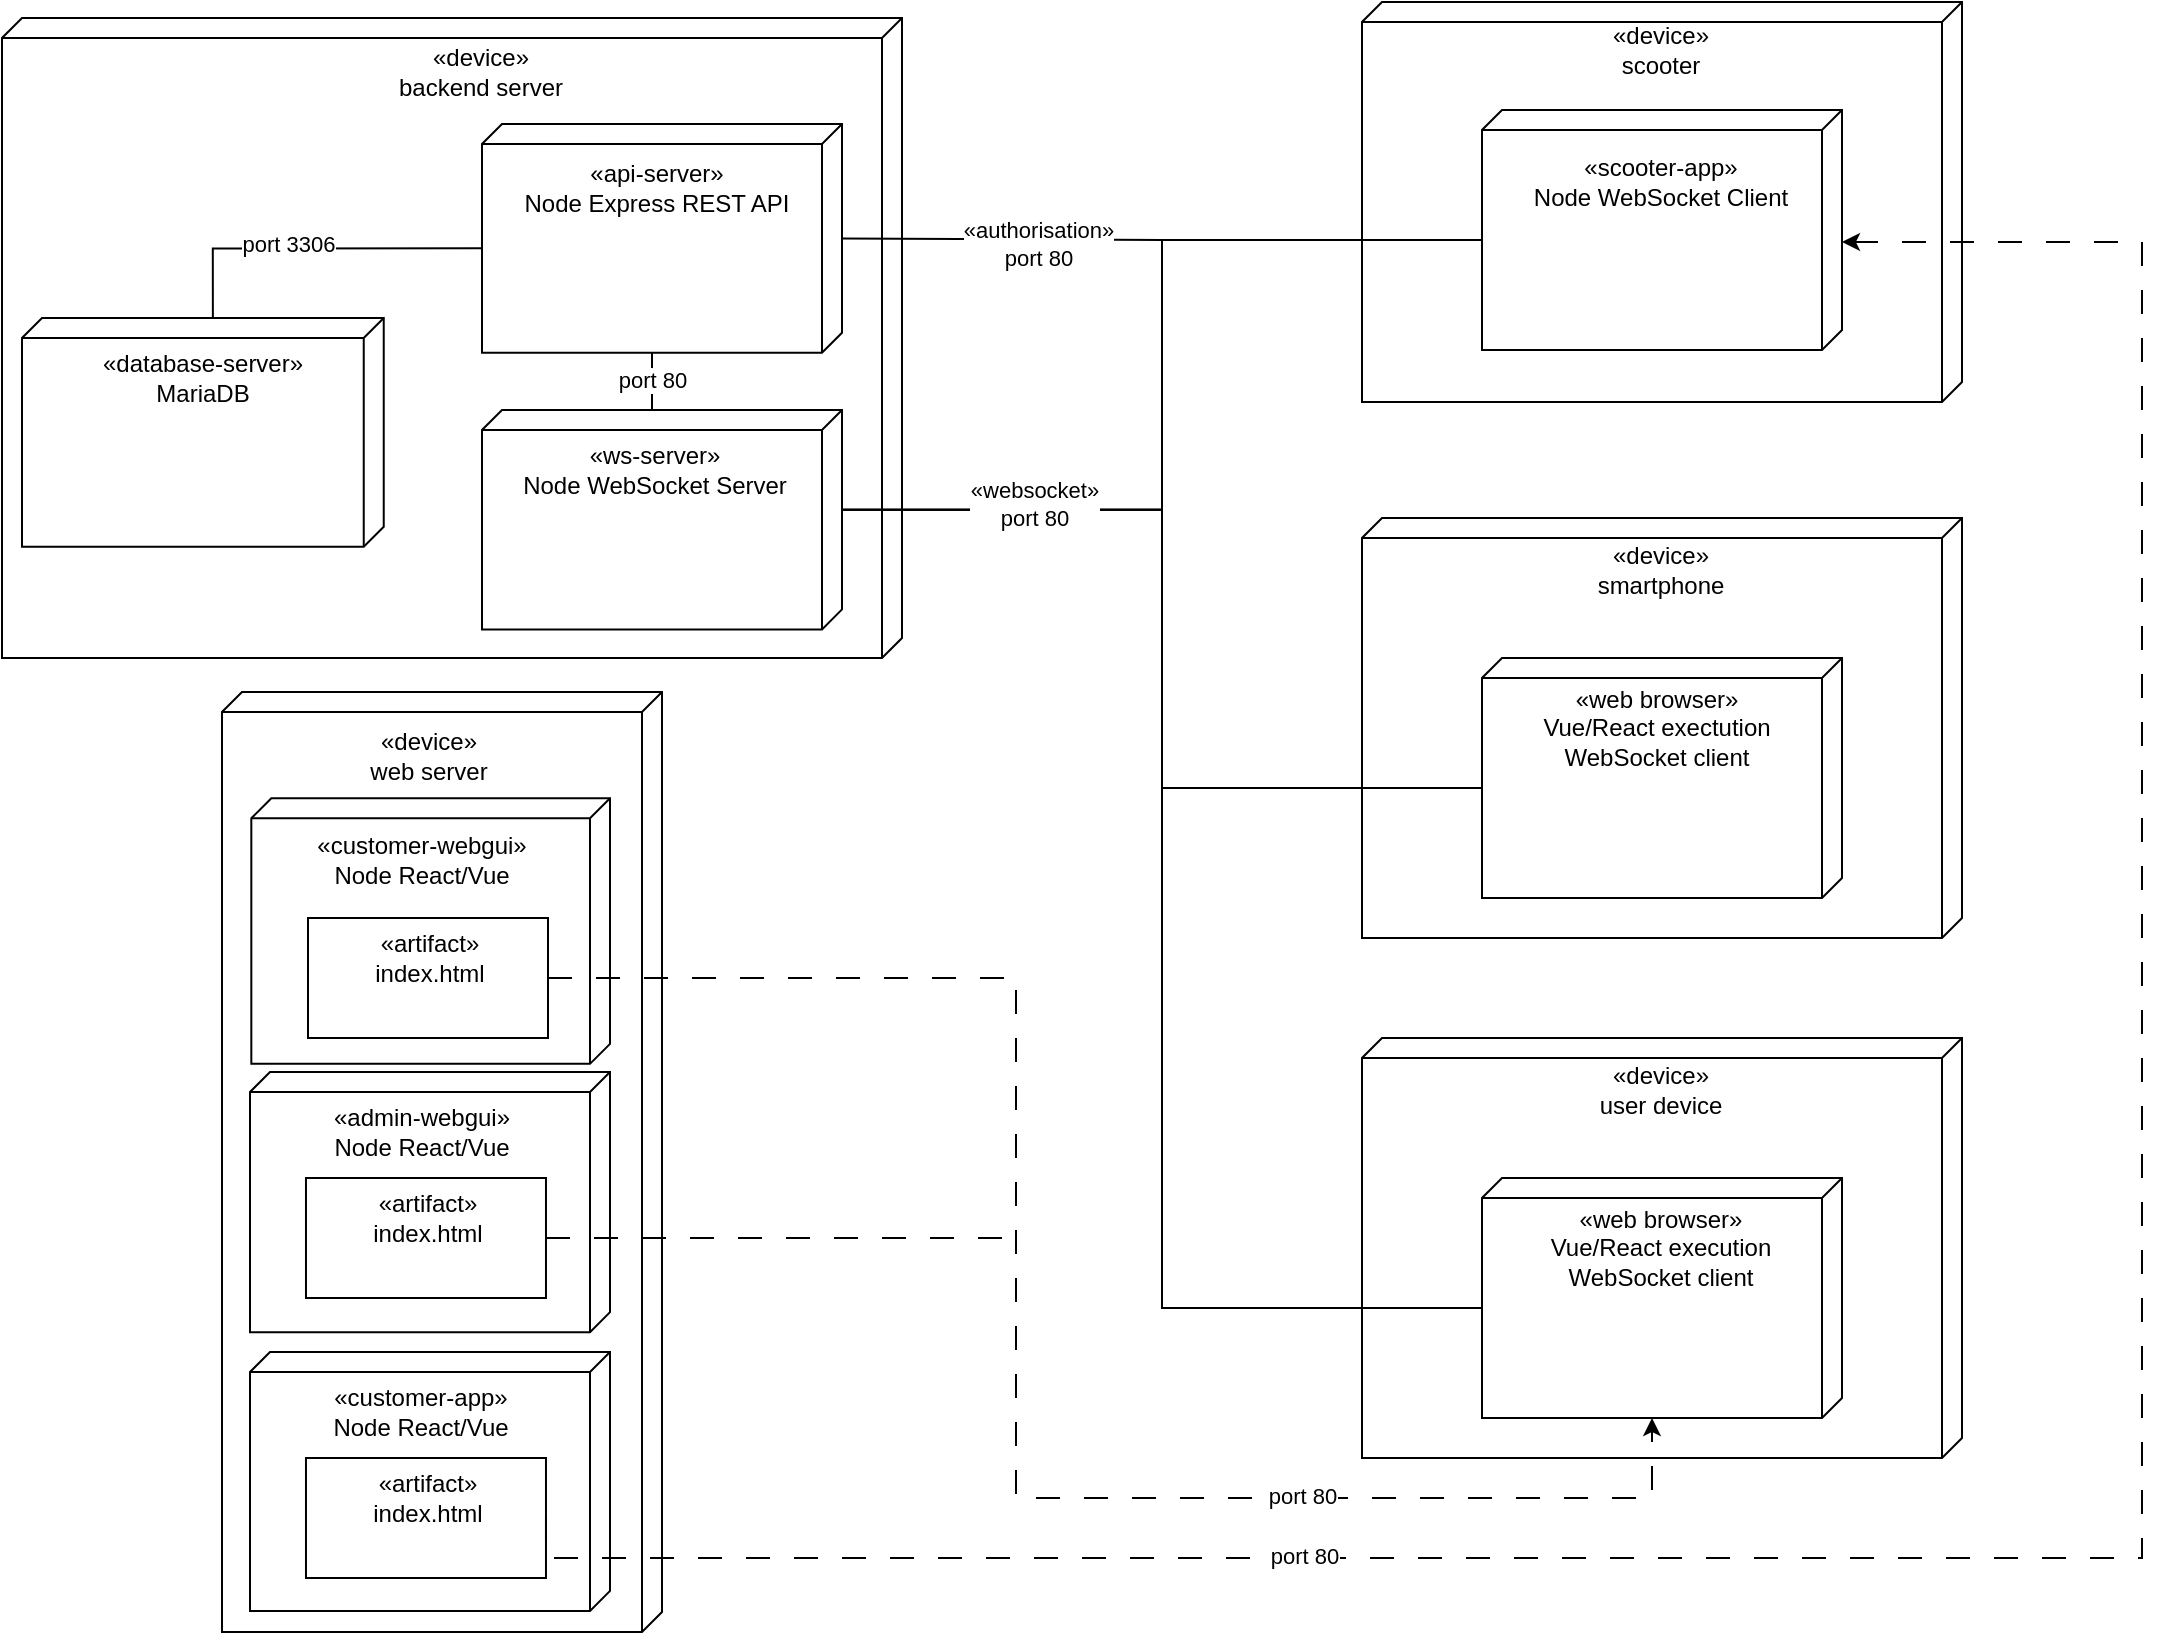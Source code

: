 <mxfile version="22.0.8" type="github">
  <diagram name="Page-1" id="b5b7bab2-c9e2-2cf4-8b2a-24fd1a2a6d21">
    <mxGraphModel dx="1434" dy="746" grid="1" gridSize="10" guides="1" tooltips="1" connect="1" arrows="1" fold="1" page="1" pageScale="1" pageWidth="1169" pageHeight="827" background="none" math="0" shadow="0">
      <root>
        <mxCell id="0" />
        <mxCell id="1" parent="0" />
        <mxCell id="yQ76Dd4Vf3-5NPErQ1-4-3" value="" style="verticalAlign=top;align=left;spacingTop=8;spacingLeft=2;spacingRight=12;shape=cube;size=10;direction=south;fontStyle=4;html=1;whiteSpace=wrap;" parent="1" vertex="1">
          <mxGeometry x="690" y="12" width="300" height="200" as="geometry" />
        </mxCell>
        <mxCell id="yQ76Dd4Vf3-5NPErQ1-4-4" value="" style="verticalAlign=top;align=left;spacingTop=8;spacingLeft=2;spacingRight=12;shape=cube;size=10;direction=south;fontStyle=4;html=1;whiteSpace=wrap;" parent="1" vertex="1">
          <mxGeometry x="690" y="270" width="300" height="210" as="geometry" />
        </mxCell>
        <mxCell id="yQ76Dd4Vf3-5NPErQ1-4-6" value="" style="verticalAlign=top;align=left;spacingTop=8;spacingLeft=2;spacingRight=12;shape=cube;size=10;direction=south;fontStyle=4;html=1;whiteSpace=wrap;" parent="1" vertex="1">
          <mxGeometry x="750" y="66" width="180" height="120" as="geometry" />
        </mxCell>
        <mxCell id="yQ76Dd4Vf3-5NPErQ1-4-7" value="" style="verticalAlign=top;align=left;spacingTop=8;spacingLeft=2;spacingRight=12;shape=cube;size=10;direction=south;fontStyle=4;html=1;whiteSpace=wrap;" parent="1" vertex="1">
          <mxGeometry x="750" y="340" width="180" height="120" as="geometry" />
        </mxCell>
        <mxCell id="gxr_Iw3sU9v6qAr-AbF7-23" value="" style="group" vertex="1" connectable="0" parent="1">
          <mxGeometry x="120" y="367" width="480" height="460" as="geometry" />
        </mxCell>
        <mxCell id="gxr_Iw3sU9v6qAr-AbF7-34" value="" style="group" vertex="1" connectable="0" parent="gxr_Iw3sU9v6qAr-AbF7-23">
          <mxGeometry y="-10" width="237.317" height="470" as="geometry" />
        </mxCell>
        <object label="" id="gxr_Iw3sU9v6qAr-AbF7-7">
          <mxCell style="verticalAlign=top;align=left;spacingTop=8;spacingLeft=2;spacingRight=12;shape=cube;size=10;direction=south;fontStyle=4;html=1;whiteSpace=wrap;" vertex="1" parent="gxr_Iw3sU9v6qAr-AbF7-34">
            <mxGeometry width="220" height="470" as="geometry" />
          </mxCell>
        </object>
        <mxCell id="gxr_Iw3sU9v6qAr-AbF7-9" value="" style="verticalAlign=top;align=left;spacingTop=8;spacingLeft=2;spacingRight=12;shape=cube;size=10;direction=south;fontStyle=4;html=1;whiteSpace=wrap;" vertex="1" parent="gxr_Iw3sU9v6qAr-AbF7-34">
          <mxGeometry x="14.66" y="53.13" width="179.34" height="132.8" as="geometry" />
        </mxCell>
        <mxCell id="gxr_Iw3sU9v6qAr-AbF7-11" value="«device»&lt;div&gt;web server&lt;/div&gt;" style="text;html=1;strokeColor=none;fillColor=none;align=center;verticalAlign=middle;whiteSpace=wrap;rounded=0;" vertex="1" parent="gxr_Iw3sU9v6qAr-AbF7-34">
          <mxGeometry x="25.789" y="10.003" width="155.122" height="43.125" as="geometry" />
        </mxCell>
        <mxCell id="gxr_Iw3sU9v6qAr-AbF7-28" value="" style="group" vertex="1" connectable="0" parent="gxr_Iw3sU9v6qAr-AbF7-34">
          <mxGeometry x="7.317" y="283.125" width="230" height="172.5" as="geometry" />
        </mxCell>
        <mxCell id="gxr_Iw3sU9v6qAr-AbF7-10" value="" style="verticalAlign=top;align=left;spacingTop=8;spacingLeft=2;spacingRight=12;shape=cube;size=10;direction=south;fontStyle=4;html=1;whiteSpace=wrap;" vertex="1" parent="gxr_Iw3sU9v6qAr-AbF7-34">
          <mxGeometry x="14" y="330" width="180" height="129.45" as="geometry" />
        </mxCell>
        <mxCell id="gxr_Iw3sU9v6qAr-AbF7-13" value="«customer-app»&lt;div&gt;Node React/Vue&lt;br&gt;&lt;/div&gt;" style="text;html=1;strokeColor=none;fillColor=none;align=center;verticalAlign=middle;whiteSpace=wrap;rounded=0;" vertex="1" parent="gxr_Iw3sU9v6qAr-AbF7-34">
          <mxGeometry x="22.44" y="340" width="155.12" height="40" as="geometry" />
        </mxCell>
        <mxCell id="gxr_Iw3sU9v6qAr-AbF7-8" value="" style="verticalAlign=top;align=left;spacingTop=8;spacingLeft=2;spacingRight=12;shape=cube;size=10;direction=south;fontStyle=4;html=1;whiteSpace=wrap;" vertex="1" parent="gxr_Iw3sU9v6qAr-AbF7-34">
          <mxGeometry x="14" y="190.0" width="180" height="130.09" as="geometry" />
        </mxCell>
        <mxCell id="gxr_Iw3sU9v6qAr-AbF7-12" value="«admin-webgui»&lt;div&gt;Node React/Vue&lt;br&gt;&lt;/div&gt;" style="text;html=1;strokeColor=none;fillColor=none;align=center;verticalAlign=middle;whiteSpace=wrap;rounded=0;" vertex="1" parent="gxr_Iw3sU9v6qAr-AbF7-34">
          <mxGeometry x="36.28" y="200" width="128.11" height="40" as="geometry" />
        </mxCell>
        <mxCell id="gxr_Iw3sU9v6qAr-AbF7-14" value="«customer-webgui»&lt;div&gt;Node React/Vue&lt;br&gt;&lt;/div&gt;" style="text;html=1;strokeColor=none;fillColor=none;align=center;verticalAlign=middle;whiteSpace=wrap;rounded=0;" vertex="1" parent="gxr_Iw3sU9v6qAr-AbF7-34">
          <mxGeometry x="31.77" y="64" width="136.45" height="40" as="geometry" />
        </mxCell>
        <mxCell id="gxr_Iw3sU9v6qAr-AbF7-48" value="" style="rounded=0;whiteSpace=wrap;html=1;" vertex="1" parent="gxr_Iw3sU9v6qAr-AbF7-34">
          <mxGeometry x="43" y="113" width="120" height="60" as="geometry" />
        </mxCell>
        <mxCell id="gxr_Iw3sU9v6qAr-AbF7-49" value="«artifact»&lt;div&gt;index.html&lt;br&gt;&lt;/div&gt;" style="text;html=1;strokeColor=none;fillColor=none;align=center;verticalAlign=middle;whiteSpace=wrap;rounded=0;" vertex="1" parent="gxr_Iw3sU9v6qAr-AbF7-34">
          <mxGeometry x="35.78" y="113" width="136.45" height="40" as="geometry" />
        </mxCell>
        <mxCell id="gxr_Iw3sU9v6qAr-AbF7-50" value="" style="rounded=0;whiteSpace=wrap;html=1;" vertex="1" parent="gxr_Iw3sU9v6qAr-AbF7-34">
          <mxGeometry x="41.99" y="243" width="120" height="60" as="geometry" />
        </mxCell>
        <mxCell id="gxr_Iw3sU9v6qAr-AbF7-51" value="«artifact»&lt;div&gt;index.html&lt;br&gt;&lt;/div&gt;" style="text;html=1;strokeColor=none;fillColor=none;align=center;verticalAlign=middle;whiteSpace=wrap;rounded=0;" vertex="1" parent="gxr_Iw3sU9v6qAr-AbF7-34">
          <mxGeometry x="34.77" y="243" width="136.45" height="40" as="geometry" />
        </mxCell>
        <mxCell id="gxr_Iw3sU9v6qAr-AbF7-52" value="" style="rounded=0;whiteSpace=wrap;html=1;" vertex="1" parent="gxr_Iw3sU9v6qAr-AbF7-34">
          <mxGeometry x="41.99" y="383" width="120" height="60" as="geometry" />
        </mxCell>
        <mxCell id="gxr_Iw3sU9v6qAr-AbF7-53" value="«artifact»&lt;div&gt;index.html&lt;br&gt;&lt;/div&gt;" style="text;html=1;strokeColor=none;fillColor=none;align=center;verticalAlign=middle;whiteSpace=wrap;rounded=0;" vertex="1" parent="gxr_Iw3sU9v6qAr-AbF7-34">
          <mxGeometry x="34.77" y="383" width="136.45" height="40" as="geometry" />
        </mxCell>
        <mxCell id="gxr_Iw3sU9v6qAr-AbF7-24" value="" style="group" vertex="1" connectable="0" parent="1">
          <mxGeometry x="10" y="20" width="480" height="350" as="geometry" />
        </mxCell>
        <object label="" id="yQ76Dd4Vf3-5NPErQ1-4-2">
          <mxCell style="verticalAlign=top;align=left;spacingTop=8;spacingLeft=2;spacingRight=12;shape=cube;size=10;direction=south;fontStyle=4;html=1;whiteSpace=wrap;" parent="gxr_Iw3sU9v6qAr-AbF7-24" vertex="1">
            <mxGeometry width="450" height="320" as="geometry" />
          </mxCell>
        </object>
        <mxCell id="yQ76Dd4Vf3-5NPErQ1-4-10" value="" style="verticalAlign=top;align=left;spacingTop=8;spacingLeft=2;spacingRight=12;shape=cube;size=10;direction=south;fontStyle=4;html=1;whiteSpace=wrap;" parent="gxr_Iw3sU9v6qAr-AbF7-24" vertex="1">
          <mxGeometry x="240" y="196" width="180" height="109.7" as="geometry" />
        </mxCell>
        <mxCell id="yQ76Dd4Vf3-5NPErQ1-4-8" value="" style="verticalAlign=top;align=left;spacingTop=8;spacingLeft=2;spacingRight=12;shape=cube;size=10;direction=south;fontStyle=4;html=1;whiteSpace=wrap;" parent="gxr_Iw3sU9v6qAr-AbF7-24" vertex="1">
          <mxGeometry x="10" y="150" width="180.87" height="114.37" as="geometry" />
        </mxCell>
        <mxCell id="yQ76Dd4Vf3-5NPErQ1-4-9" value="" style="verticalAlign=top;align=left;spacingTop=8;spacingLeft=2;spacingRight=12;shape=cube;size=10;direction=south;fontStyle=4;html=1;whiteSpace=wrap;" parent="gxr_Iw3sU9v6qAr-AbF7-24" vertex="1">
          <mxGeometry x="240" y="53.0" width="180" height="114.37" as="geometry" />
        </mxCell>
        <mxCell id="gxr_Iw3sU9v6qAr-AbF7-1" value="«device»&lt;div&gt;backend server&lt;/div&gt;" style="text;html=1;strokeColor=none;fillColor=none;align=center;verticalAlign=middle;whiteSpace=wrap;rounded=0;" vertex="1" parent="gxr_Iw3sU9v6qAr-AbF7-24">
          <mxGeometry x="162.439" y="10.938" width="155.122" height="32.812" as="geometry" />
        </mxCell>
        <mxCell id="gxr_Iw3sU9v6qAr-AbF7-2" value="«database-server»&lt;div&gt;MariaDB&lt;br&gt;&lt;/div&gt;" style="text;html=1;strokeColor=none;fillColor=none;align=center;verticalAlign=middle;whiteSpace=wrap;rounded=0;" vertex="1" parent="gxr_Iw3sU9v6qAr-AbF7-24">
          <mxGeometry x="22.88" y="160" width="155.12" height="40" as="geometry" />
        </mxCell>
        <mxCell id="gxr_Iw3sU9v6qAr-AbF7-5" value="«ws-server»&lt;div&gt;Node WebSocket Server&lt;br&gt;&lt;/div&gt;" style="text;html=1;strokeColor=none;fillColor=none;align=center;verticalAlign=middle;whiteSpace=wrap;rounded=0;" vertex="1" parent="gxr_Iw3sU9v6qAr-AbF7-24">
          <mxGeometry x="249.46" y="206" width="155.12" height="40" as="geometry" />
        </mxCell>
        <mxCell id="gxr_Iw3sU9v6qAr-AbF7-6" value="«api-server»&lt;div&gt;Node Express REST API&lt;br&gt;&lt;/div&gt;" style="text;html=1;strokeColor=none;fillColor=none;align=center;verticalAlign=middle;whiteSpace=wrap;rounded=0;" vertex="1" parent="gxr_Iw3sU9v6qAr-AbF7-24">
          <mxGeometry x="250.43" y="63" width="155.12" height="44.37" as="geometry" />
        </mxCell>
        <mxCell id="gxr_Iw3sU9v6qAr-AbF7-45" style="edgeStyle=orthogonalEdgeStyle;rounded=0;orthogonalLoop=1;jettySize=auto;html=1;exitX=0;exitY=0;exitDx=0;exitDy=85;exitPerimeter=0;entryX=0;entryY=0;entryDx=114.37;entryDy=95;entryPerimeter=0;endArrow=none;endFill=0;" edge="1" parent="gxr_Iw3sU9v6qAr-AbF7-24" source="yQ76Dd4Vf3-5NPErQ1-4-10" target="yQ76Dd4Vf3-5NPErQ1-4-9">
          <mxGeometry relative="1" as="geometry" />
        </mxCell>
        <mxCell id="gxr_Iw3sU9v6qAr-AbF7-64" value="port 80" style="edgeLabel;html=1;align=center;verticalAlign=middle;resizable=0;points=[];" vertex="1" connectable="0" parent="gxr_Iw3sU9v6qAr-AbF7-45">
          <mxGeometry x="0.561" relative="1" as="geometry">
            <mxPoint y="5" as="offset" />
          </mxGeometry>
        </mxCell>
        <mxCell id="gxr_Iw3sU9v6qAr-AbF7-46" style="edgeStyle=orthogonalEdgeStyle;rounded=0;orthogonalLoop=1;jettySize=auto;html=1;exitX=0;exitY=0;exitDx=62.185;exitDy=180;exitPerimeter=0;entryX=0;entryY=0;entryDx=0;entryDy=85.435;entryPerimeter=0;endArrow=none;endFill=0;" edge="1" parent="gxr_Iw3sU9v6qAr-AbF7-24" source="yQ76Dd4Vf3-5NPErQ1-4-9" target="yQ76Dd4Vf3-5NPErQ1-4-8">
          <mxGeometry relative="1" as="geometry" />
        </mxCell>
        <mxCell id="gxr_Iw3sU9v6qAr-AbF7-63" value="port 3306" style="edgeLabel;html=1;align=center;verticalAlign=middle;resizable=0;points=[];" vertex="1" connectable="0" parent="gxr_Iw3sU9v6qAr-AbF7-46">
          <mxGeometry x="0.145" y="1" relative="1" as="geometry">
            <mxPoint y="-3" as="offset" />
          </mxGeometry>
        </mxCell>
        <mxCell id="gxr_Iw3sU9v6qAr-AbF7-35" value="&lt;div&gt;«device»&lt;/div&gt;&lt;div&gt;smartphone&lt;br&gt;&lt;/div&gt;" style="text;html=1;strokeColor=none;fillColor=none;align=center;verticalAlign=middle;whiteSpace=wrap;rounded=0;" vertex="1" parent="1">
          <mxGeometry x="762.439" y="279.998" width="155.122" height="32.812" as="geometry" />
        </mxCell>
        <mxCell id="gxr_Iw3sU9v6qAr-AbF7-36" value="«device»&lt;div&gt;scooter&lt;/div&gt;" style="text;html=1;strokeColor=none;fillColor=none;align=center;verticalAlign=middle;whiteSpace=wrap;rounded=0;" vertex="1" parent="1">
          <mxGeometry x="762.439" y="19.997" width="155.122" height="32.812" as="geometry" />
        </mxCell>
        <mxCell id="gxr_Iw3sU9v6qAr-AbF7-37" value="" style="verticalAlign=top;align=left;spacingTop=8;spacingLeft=2;spacingRight=12;shape=cube;size=10;direction=south;fontStyle=4;html=1;whiteSpace=wrap;" vertex="1" parent="1">
          <mxGeometry x="690" y="530" width="300" height="210" as="geometry" />
        </mxCell>
        <mxCell id="gxr_Iw3sU9v6qAr-AbF7-38" value="" style="verticalAlign=top;align=left;spacingTop=8;spacingLeft=2;spacingRight=12;shape=cube;size=10;direction=south;fontStyle=4;html=1;whiteSpace=wrap;" vertex="1" parent="1">
          <mxGeometry x="750" y="600" width="180" height="120" as="geometry" />
        </mxCell>
        <mxCell id="gxr_Iw3sU9v6qAr-AbF7-39" value="&lt;div&gt;«device»&lt;/div&gt;&lt;div&gt;user device&lt;br&gt;&lt;/div&gt;" style="text;html=1;strokeColor=none;fillColor=none;align=center;verticalAlign=middle;whiteSpace=wrap;rounded=0;" vertex="1" parent="1">
          <mxGeometry x="762.439" y="539.997" width="155.122" height="32.812" as="geometry" />
        </mxCell>
        <mxCell id="gxr_Iw3sU9v6qAr-AbF7-40" value="&lt;div&gt;«web browser»&lt;/div&gt;&lt;div&gt;Vue/React execution&lt;/div&gt;&lt;div&gt;WebSocket client&lt;br&gt;&lt;/div&gt;" style="text;html=1;strokeColor=none;fillColor=none;align=center;verticalAlign=middle;whiteSpace=wrap;rounded=0;" vertex="1" parent="1">
          <mxGeometry x="762.44" y="610" width="155.12" height="50" as="geometry" />
        </mxCell>
        <mxCell id="gxr_Iw3sU9v6qAr-AbF7-41" value="«scooter-app»&lt;div&gt;Node WebSocket Client&lt;br&gt;&lt;/div&gt;" style="text;html=1;strokeColor=none;fillColor=none;align=center;verticalAlign=middle;whiteSpace=wrap;rounded=0;" vertex="1" parent="1">
          <mxGeometry x="762.44" y="80" width="155.12" height="44.37" as="geometry" />
        </mxCell>
        <mxCell id="gxr_Iw3sU9v6qAr-AbF7-42" value="«web browser»&lt;div&gt;Vue/React exectution&lt;br&gt;WebSocket client&lt;br&gt;&lt;/div&gt;" style="text;html=1;strokeColor=none;fillColor=none;align=center;verticalAlign=middle;whiteSpace=wrap;rounded=0;" vertex="1" parent="1">
          <mxGeometry x="760" y="350" width="155.12" height="50" as="geometry" />
        </mxCell>
        <mxCell id="gxr_Iw3sU9v6qAr-AbF7-43" style="edgeStyle=orthogonalEdgeStyle;rounded=0;orthogonalLoop=1;jettySize=auto;html=1;exitX=0;exitY=0;exitDx=65;exitDy=180;exitPerimeter=0;entryX=0;entryY=0;entryDx=49.85;entryDy=0;entryPerimeter=0;startArrow=none;startFill=0;endArrow=none;endFill=0;" edge="1" parent="1" source="yQ76Dd4Vf3-5NPErQ1-4-6" target="yQ76Dd4Vf3-5NPErQ1-4-10">
          <mxGeometry relative="1" as="geometry" />
        </mxCell>
        <mxCell id="gxr_Iw3sU9v6qAr-AbF7-44" style="edgeStyle=orthogonalEdgeStyle;rounded=0;orthogonalLoop=1;jettySize=auto;html=1;exitX=0;exitY=0;exitDx=65;exitDy=180;exitPerimeter=0;entryX=0;entryY=0;entryDx=49.85;entryDy=0;entryPerimeter=0;startArrow=none;startFill=0;endArrow=none;endFill=0;" edge="1" parent="1" source="yQ76Dd4Vf3-5NPErQ1-4-7" target="yQ76Dd4Vf3-5NPErQ1-4-10">
          <mxGeometry relative="1" as="geometry" />
        </mxCell>
        <mxCell id="gxr_Iw3sU9v6qAr-AbF7-47" style="edgeStyle=orthogonalEdgeStyle;rounded=0;orthogonalLoop=1;jettySize=auto;html=1;exitX=0;exitY=0;exitDx=65;exitDy=180;exitPerimeter=0;entryX=0;entryY=0;entryDx=49.85;entryDy=0;entryPerimeter=0;startArrow=none;startFill=0;endArrow=none;endFill=0;" edge="1" parent="1" source="gxr_Iw3sU9v6qAr-AbF7-38" target="yQ76Dd4Vf3-5NPErQ1-4-10">
          <mxGeometry relative="1" as="geometry" />
        </mxCell>
        <mxCell id="gxr_Iw3sU9v6qAr-AbF7-57" value="&lt;div&gt;«websocket»&lt;/div&gt;&lt;div&gt;port 80&lt;/div&gt;" style="edgeLabel;html=1;align=center;verticalAlign=middle;resizable=0;points=[];" vertex="1" connectable="0" parent="gxr_Iw3sU9v6qAr-AbF7-47">
          <mxGeometry x="0.705" y="-3" relative="1" as="geometry">
            <mxPoint x="-10" as="offset" />
          </mxGeometry>
        </mxCell>
        <mxCell id="gxr_Iw3sU9v6qAr-AbF7-58" style="edgeStyle=orthogonalEdgeStyle;rounded=0;orthogonalLoop=1;jettySize=auto;html=1;exitX=0;exitY=0;exitDx=65;exitDy=180;exitPerimeter=0;endArrow=none;endFill=0;" edge="1" parent="1" source="yQ76Dd4Vf3-5NPErQ1-4-6" target="yQ76Dd4Vf3-5NPErQ1-4-9">
          <mxGeometry relative="1" as="geometry" />
        </mxCell>
        <mxCell id="gxr_Iw3sU9v6qAr-AbF7-59" value="&lt;div&gt;«authorisation»&lt;/div&gt;&lt;div&gt;port 80&lt;/div&gt;" style="edgeLabel;html=1;align=center;verticalAlign=middle;resizable=0;points=[];" vertex="1" connectable="0" parent="gxr_Iw3sU9v6qAr-AbF7-58">
          <mxGeometry x="0.5" y="3" relative="1" as="geometry">
            <mxPoint x="17" as="offset" />
          </mxGeometry>
        </mxCell>
        <mxCell id="gxr_Iw3sU9v6qAr-AbF7-60" style="edgeStyle=orthogonalEdgeStyle;rounded=0;orthogonalLoop=1;jettySize=auto;html=1;exitX=1;exitY=0.5;exitDx=0;exitDy=0;entryX=0;entryY=0;entryDx=120;entryDy=95;entryPerimeter=0;dashed=1;dashPattern=12 12;" edge="1" parent="1" source="gxr_Iw3sU9v6qAr-AbF7-48" target="gxr_Iw3sU9v6qAr-AbF7-38">
          <mxGeometry relative="1" as="geometry">
            <Array as="points">
              <mxPoint x="517" y="500" />
              <mxPoint x="517" y="760" />
              <mxPoint x="835" y="760" />
            </Array>
          </mxGeometry>
        </mxCell>
        <mxCell id="gxr_Iw3sU9v6qAr-AbF7-69" value="port 80" style="edgeLabel;html=1;align=center;verticalAlign=middle;resizable=0;points=[];" vertex="1" connectable="0" parent="gxr_Iw3sU9v6qAr-AbF7-60">
          <mxGeometry x="0.495" y="2" relative="1" as="geometry">
            <mxPoint y="1" as="offset" />
          </mxGeometry>
        </mxCell>
        <mxCell id="gxr_Iw3sU9v6qAr-AbF7-61" style="edgeStyle=orthogonalEdgeStyle;rounded=0;orthogonalLoop=1;jettySize=auto;html=1;exitX=1;exitY=0.5;exitDx=0;exitDy=0;dashed=1;dashPattern=12 12;endArrow=none;endFill=0;" edge="1" parent="1" source="gxr_Iw3sU9v6qAr-AbF7-50">
          <mxGeometry relative="1" as="geometry">
            <mxPoint x="516" y="630" as="targetPoint" />
            <Array as="points">
              <mxPoint x="516" y="630" />
            </Array>
          </mxGeometry>
        </mxCell>
        <mxCell id="gxr_Iw3sU9v6qAr-AbF7-62" style="edgeStyle=orthogonalEdgeStyle;rounded=0;orthogonalLoop=1;jettySize=auto;html=1;exitX=1;exitY=0.5;exitDx=0;exitDy=0;dashed=1;dashPattern=12 12;" edge="1" parent="1" source="gxr_Iw3sU9v6qAr-AbF7-52" target="yQ76Dd4Vf3-5NPErQ1-4-6">
          <mxGeometry relative="1" as="geometry">
            <Array as="points">
              <mxPoint x="282" y="790" />
              <mxPoint x="1080" y="790" />
              <mxPoint x="1080" y="132" />
            </Array>
          </mxGeometry>
        </mxCell>
        <mxCell id="gxr_Iw3sU9v6qAr-AbF7-70" value="&lt;div&gt;port 80&lt;/div&gt;" style="edgeLabel;html=1;align=center;verticalAlign=middle;resizable=0;points=[];" vertex="1" connectable="0" parent="gxr_Iw3sU9v6qAr-AbF7-62">
          <mxGeometry x="-0.508" y="-3" relative="1" as="geometry">
            <mxPoint x="-1" y="-4" as="offset" />
          </mxGeometry>
        </mxCell>
      </root>
    </mxGraphModel>
  </diagram>
</mxfile>
